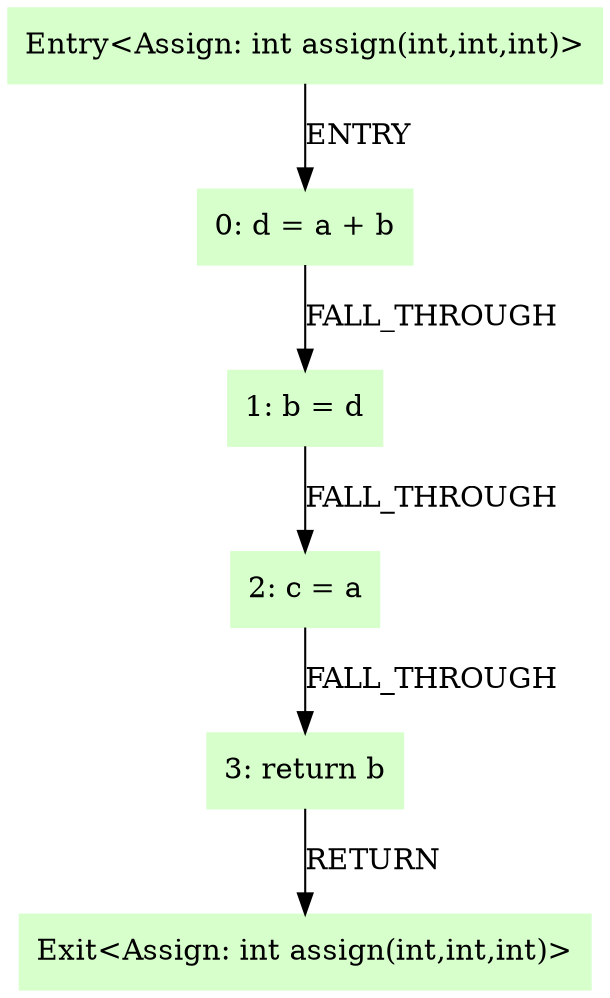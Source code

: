 digraph G {
  node [shape=box,style=filled,color=".3 .2 1.0",];
  "0" [label="Entry<Assign: int assign(int,int,int)>",];
  "1" [label="0: d = a + b",];
  "2" [label="1: b = d",];
  "3" [label="2: c = a",];
  "4" [label="3: return b",];
  "5" [label="Exit<Assign: int assign(int,int,int)>",];
  "0" -> "1" [label="ENTRY",];
  "1" -> "2" [label="FALL_THROUGH",];
  "2" -> "3" [label="FALL_THROUGH",];
  "3" -> "4" [label="FALL_THROUGH",];
  "4" -> "5" [label="RETURN",];
}
